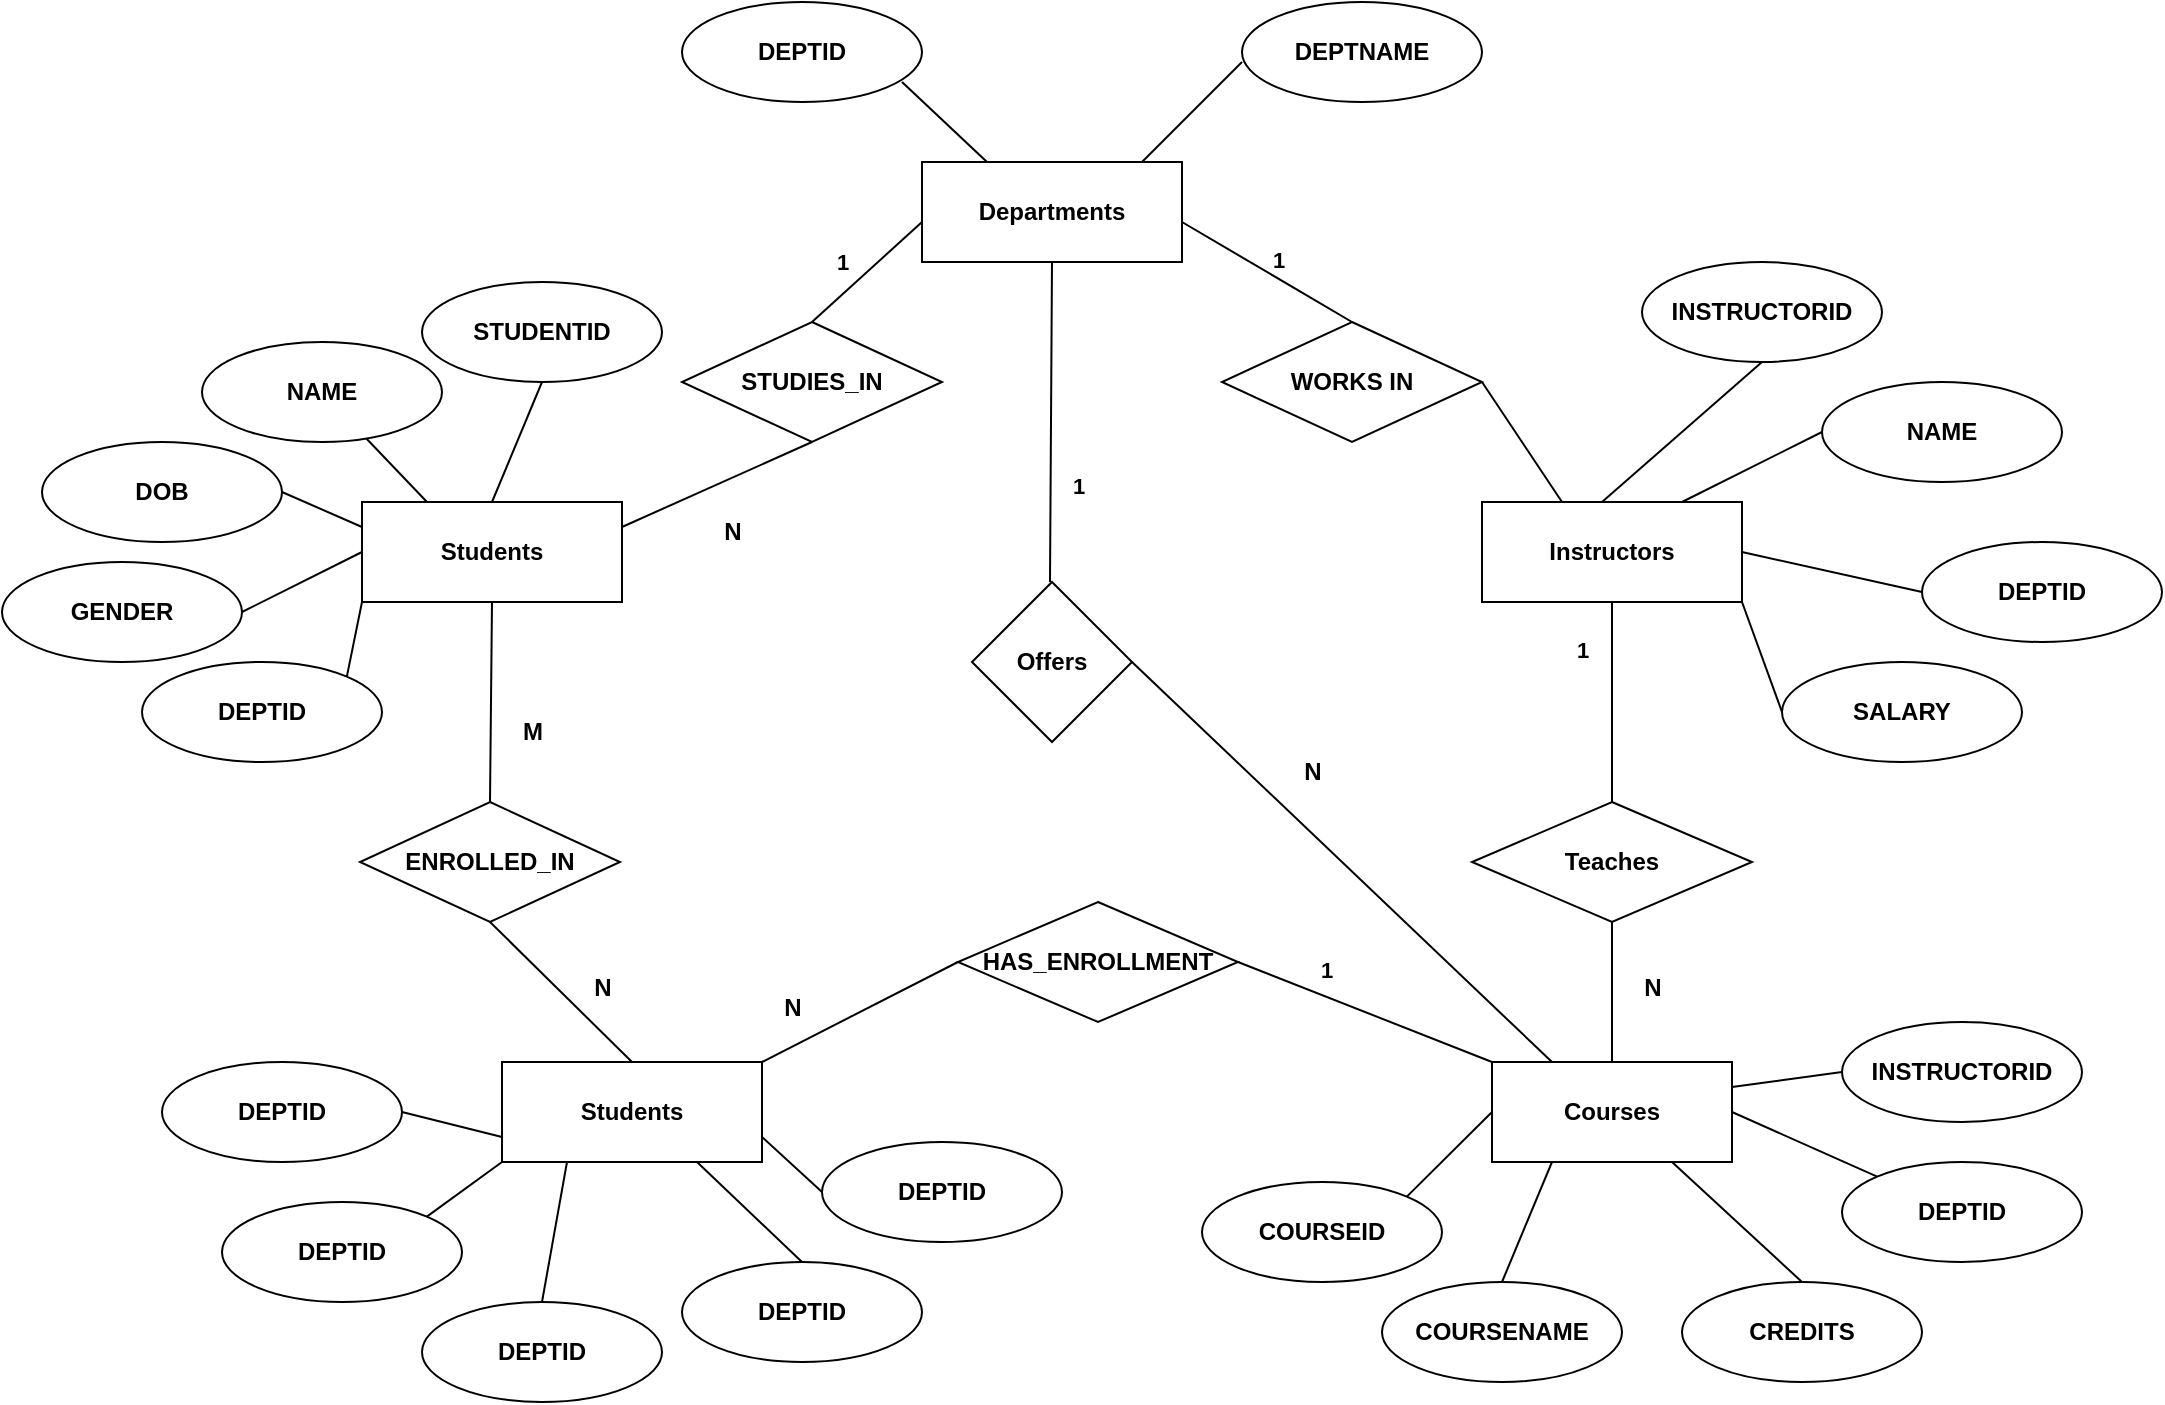 <mxfile version="26.2.12">
  <diagram name="Page-1" id="KDYO7sUvReFHzPup9l66">
    <mxGraphModel dx="3307" dy="2393" grid="1" gridSize="10" guides="1" tooltips="1" connect="1" arrows="1" fold="1" page="1" pageScale="1" pageWidth="850" pageHeight="1100" math="0" shadow="0">
      <root>
        <mxCell id="0" />
        <mxCell id="1" parent="0" />
        <mxCell id="rqfXACrkqsJ0wmnOGuuW-1" value="&lt;b&gt;Departments&lt;/b&gt;" style="rounded=0;whiteSpace=wrap;html=1;" vertex="1" parent="1">
          <mxGeometry x="320" y="70" width="130" height="50" as="geometry" />
        </mxCell>
        <mxCell id="rqfXACrkqsJ0wmnOGuuW-2" value="&lt;b&gt;DEPTNAME&lt;/b&gt;" style="ellipse;whiteSpace=wrap;html=1;" vertex="1" parent="1">
          <mxGeometry x="480" y="-10" width="120" height="50" as="geometry" />
        </mxCell>
        <mxCell id="rqfXACrkqsJ0wmnOGuuW-3" value="" style="endArrow=none;html=1;rounded=0;" edge="1" parent="1">
          <mxGeometry width="50" height="50" relative="1" as="geometry">
            <mxPoint x="430" y="70" as="sourcePoint" />
            <mxPoint x="480" y="20" as="targetPoint" />
          </mxGeometry>
        </mxCell>
        <mxCell id="rqfXACrkqsJ0wmnOGuuW-4" value="&lt;b&gt;DEPTID&lt;/b&gt;" style="ellipse;whiteSpace=wrap;html=1;" vertex="1" parent="1">
          <mxGeometry x="200" y="-10" width="120" height="50" as="geometry" />
        </mxCell>
        <mxCell id="rqfXACrkqsJ0wmnOGuuW-5" value="" style="endArrow=none;html=1;rounded=0;entryX=0.25;entryY=0;entryDx=0;entryDy=0;" edge="1" parent="1" target="rqfXACrkqsJ0wmnOGuuW-1">
          <mxGeometry width="50" height="50" relative="1" as="geometry">
            <mxPoint x="310" y="30" as="sourcePoint" />
            <mxPoint x="360" y="80" as="targetPoint" />
          </mxGeometry>
        </mxCell>
        <mxCell id="rqfXACrkqsJ0wmnOGuuW-6" value="&lt;b&gt;Offers&lt;/b&gt;" style="rhombus;whiteSpace=wrap;html=1;" vertex="1" parent="1">
          <mxGeometry x="345" y="280" width="80" height="80" as="geometry" />
        </mxCell>
        <mxCell id="rqfXACrkqsJ0wmnOGuuW-7" value="" style="endArrow=none;html=1;rounded=0;exitX=0.5;exitY=1;exitDx=0;exitDy=0;" edge="1" parent="1" source="rqfXACrkqsJ0wmnOGuuW-1">
          <mxGeometry width="50" height="50" relative="1" as="geometry">
            <mxPoint x="384.23" y="130" as="sourcePoint" />
            <mxPoint x="384" y="280" as="targetPoint" />
          </mxGeometry>
        </mxCell>
        <mxCell id="rqfXACrkqsJ0wmnOGuuW-8" value="&lt;b&gt;STUDIES_IN&lt;/b&gt;" style="rhombus;whiteSpace=wrap;html=1;" vertex="1" parent="1">
          <mxGeometry x="200" y="150" width="130" height="60" as="geometry" />
        </mxCell>
        <mxCell id="rqfXACrkqsJ0wmnOGuuW-9" value="&lt;b&gt;WORKS IN&lt;/b&gt;" style="rhombus;whiteSpace=wrap;html=1;" vertex="1" parent="1">
          <mxGeometry x="470" y="150" width="130" height="60" as="geometry" />
        </mxCell>
        <mxCell id="rqfXACrkqsJ0wmnOGuuW-10" value="" style="endArrow=none;html=1;rounded=0;exitX=0.5;exitY=0;exitDx=0;exitDy=0;" edge="1" parent="1" source="rqfXACrkqsJ0wmnOGuuW-8">
          <mxGeometry width="50" height="50" relative="1" as="geometry">
            <mxPoint x="260" y="140" as="sourcePoint" />
            <mxPoint x="320" y="100" as="targetPoint" />
          </mxGeometry>
        </mxCell>
        <mxCell id="rqfXACrkqsJ0wmnOGuuW-69" value="&lt;b&gt;1&lt;/b&gt;" style="edgeLabel;html=1;align=center;verticalAlign=middle;resizable=0;points=[];" vertex="1" connectable="0" parent="rqfXACrkqsJ0wmnOGuuW-10">
          <mxGeometry x="0.193" y="4" relative="1" as="geometry">
            <mxPoint x="-15" y="3" as="offset" />
          </mxGeometry>
        </mxCell>
        <mxCell id="rqfXACrkqsJ0wmnOGuuW-11" value="" style="endArrow=none;html=1;rounded=0;entryX=0.5;entryY=0;entryDx=0;entryDy=0;" edge="1" parent="1" target="rqfXACrkqsJ0wmnOGuuW-9">
          <mxGeometry width="50" height="50" relative="1" as="geometry">
            <mxPoint x="450" y="100" as="sourcePoint" />
            <mxPoint x="540" y="150" as="targetPoint" />
          </mxGeometry>
        </mxCell>
        <mxCell id="rqfXACrkqsJ0wmnOGuuW-13" value="&lt;b&gt;Instructors&lt;/b&gt;" style="rounded=0;whiteSpace=wrap;html=1;" vertex="1" parent="1">
          <mxGeometry x="600" y="240" width="130" height="50" as="geometry" />
        </mxCell>
        <mxCell id="rqfXACrkqsJ0wmnOGuuW-14" value="" style="endArrow=none;html=1;rounded=0;" edge="1" parent="1">
          <mxGeometry width="50" height="50" relative="1" as="geometry">
            <mxPoint x="600" y="180" as="sourcePoint" />
            <mxPoint x="640" y="240" as="targetPoint" />
          </mxGeometry>
        </mxCell>
        <mxCell id="rqfXACrkqsJ0wmnOGuuW-15" value="&lt;b&gt;INSTRUCTORID&lt;/b&gt;" style="ellipse;whiteSpace=wrap;html=1;" vertex="1" parent="1">
          <mxGeometry x="680" y="120" width="120" height="50" as="geometry" />
        </mxCell>
        <mxCell id="rqfXACrkqsJ0wmnOGuuW-16" value="&lt;b&gt;NAME&lt;/b&gt;" style="ellipse;whiteSpace=wrap;html=1;" vertex="1" parent="1">
          <mxGeometry x="770" y="180" width="120" height="50" as="geometry" />
        </mxCell>
        <mxCell id="rqfXACrkqsJ0wmnOGuuW-17" value="&lt;b&gt;DEPTID&lt;/b&gt;" style="ellipse;whiteSpace=wrap;html=1;" vertex="1" parent="1">
          <mxGeometry x="820" y="260" width="120" height="50" as="geometry" />
        </mxCell>
        <mxCell id="rqfXACrkqsJ0wmnOGuuW-18" value="&lt;b&gt;SALARY&lt;/b&gt;" style="ellipse;whiteSpace=wrap;html=1;" vertex="1" parent="1">
          <mxGeometry x="750" y="320" width="120" height="50" as="geometry" />
        </mxCell>
        <mxCell id="rqfXACrkqsJ0wmnOGuuW-19" value="" style="endArrow=none;html=1;rounded=0;entryX=0;entryY=0.5;entryDx=0;entryDy=0;exitX=1;exitY=0.5;exitDx=0;exitDy=0;" edge="1" parent="1" source="rqfXACrkqsJ0wmnOGuuW-13" target="rqfXACrkqsJ0wmnOGuuW-17">
          <mxGeometry width="50" height="50" relative="1" as="geometry">
            <mxPoint x="730" y="270" as="sourcePoint" />
            <mxPoint x="780" y="220" as="targetPoint" />
          </mxGeometry>
        </mxCell>
        <mxCell id="rqfXACrkqsJ0wmnOGuuW-20" value="" style="endArrow=none;html=1;rounded=0;exitX=0;exitY=0.5;exitDx=0;exitDy=0;entryX=1;entryY=1;entryDx=0;entryDy=0;" edge="1" parent="1" source="rqfXACrkqsJ0wmnOGuuW-18" target="rqfXACrkqsJ0wmnOGuuW-13">
          <mxGeometry width="50" height="50" relative="1" as="geometry">
            <mxPoint x="660" y="345" as="sourcePoint" />
            <mxPoint x="700" y="320" as="targetPoint" />
          </mxGeometry>
        </mxCell>
        <mxCell id="rqfXACrkqsJ0wmnOGuuW-21" value="" style="endArrow=none;html=1;rounded=0;entryX=0;entryY=0.5;entryDx=0;entryDy=0;" edge="1" parent="1" target="rqfXACrkqsJ0wmnOGuuW-16">
          <mxGeometry width="50" height="50" relative="1" as="geometry">
            <mxPoint x="700" y="240" as="sourcePoint" />
            <mxPoint x="750" y="190" as="targetPoint" />
          </mxGeometry>
        </mxCell>
        <mxCell id="rqfXACrkqsJ0wmnOGuuW-22" value="" style="endArrow=none;html=1;rounded=0;entryX=0.5;entryY=1;entryDx=0;entryDy=0;" edge="1" parent="1" target="rqfXACrkqsJ0wmnOGuuW-15">
          <mxGeometry width="50" height="50" relative="1" as="geometry">
            <mxPoint x="660" y="240" as="sourcePoint" />
            <mxPoint x="710" y="190" as="targetPoint" />
          </mxGeometry>
        </mxCell>
        <mxCell id="rqfXACrkqsJ0wmnOGuuW-23" value="&lt;b&gt;Teaches&lt;/b&gt;" style="rhombus;whiteSpace=wrap;html=1;" vertex="1" parent="1">
          <mxGeometry x="595" y="390" width="140" height="60" as="geometry" />
        </mxCell>
        <mxCell id="rqfXACrkqsJ0wmnOGuuW-24" value="" style="endArrow=none;html=1;rounded=0;exitX=0.5;exitY=0;exitDx=0;exitDy=0;entryX=0.5;entryY=1;entryDx=0;entryDy=0;" edge="1" parent="1" source="rqfXACrkqsJ0wmnOGuuW-23" target="rqfXACrkqsJ0wmnOGuuW-13">
          <mxGeometry width="50" height="50" relative="1" as="geometry">
            <mxPoint x="610" y="350" as="sourcePoint" />
            <mxPoint x="660" y="300" as="targetPoint" />
          </mxGeometry>
        </mxCell>
        <mxCell id="rqfXACrkqsJ0wmnOGuuW-25" value="&lt;b&gt;Courses&lt;/b&gt;" style="rounded=0;whiteSpace=wrap;html=1;" vertex="1" parent="1">
          <mxGeometry x="605" y="520" width="120" height="50" as="geometry" />
        </mxCell>
        <mxCell id="rqfXACrkqsJ0wmnOGuuW-26" value="" style="endArrow=none;html=1;rounded=0;entryX=0.5;entryY=1;entryDx=0;entryDy=0;exitX=0.5;exitY=0;exitDx=0;exitDy=0;" edge="1" parent="1" source="rqfXACrkqsJ0wmnOGuuW-25" target="rqfXACrkqsJ0wmnOGuuW-23">
          <mxGeometry width="50" height="50" relative="1" as="geometry">
            <mxPoint x="610" y="510" as="sourcePoint" />
            <mxPoint x="660" y="460" as="targetPoint" />
          </mxGeometry>
        </mxCell>
        <mxCell id="rqfXACrkqsJ0wmnOGuuW-27" value="&lt;b&gt;COURSEID&lt;/b&gt;" style="ellipse;whiteSpace=wrap;html=1;" vertex="1" parent="1">
          <mxGeometry x="460" y="580" width="120" height="50" as="geometry" />
        </mxCell>
        <mxCell id="rqfXACrkqsJ0wmnOGuuW-28" value="&lt;b&gt;COURSENAME&lt;/b&gt;" style="ellipse;whiteSpace=wrap;html=1;" vertex="1" parent="1">
          <mxGeometry x="550" y="630" width="120" height="50" as="geometry" />
        </mxCell>
        <mxCell id="rqfXACrkqsJ0wmnOGuuW-29" value="&lt;b&gt;CREDITS&lt;/b&gt;" style="ellipse;whiteSpace=wrap;html=1;" vertex="1" parent="1">
          <mxGeometry x="700" y="630" width="120" height="50" as="geometry" />
        </mxCell>
        <mxCell id="rqfXACrkqsJ0wmnOGuuW-30" value="&lt;b&gt;DEPTID&lt;/b&gt;" style="ellipse;whiteSpace=wrap;html=1;" vertex="1" parent="1">
          <mxGeometry x="780" y="570" width="120" height="50" as="geometry" />
        </mxCell>
        <mxCell id="rqfXACrkqsJ0wmnOGuuW-31" value="&lt;b&gt;INSTRUCTORID&lt;/b&gt;" style="ellipse;whiteSpace=wrap;html=1;" vertex="1" parent="1">
          <mxGeometry x="780" y="500" width="120" height="50" as="geometry" />
        </mxCell>
        <mxCell id="rqfXACrkqsJ0wmnOGuuW-32" value="" style="endArrow=none;html=1;rounded=0;entryX=0.25;entryY=1;entryDx=0;entryDy=0;exitX=0.5;exitY=0;exitDx=0;exitDy=0;" edge="1" parent="1" source="rqfXACrkqsJ0wmnOGuuW-28" target="rqfXACrkqsJ0wmnOGuuW-25">
          <mxGeometry width="50" height="50" relative="1" as="geometry">
            <mxPoint x="585" y="630" as="sourcePoint" />
            <mxPoint x="635" y="580" as="targetPoint" />
          </mxGeometry>
        </mxCell>
        <mxCell id="rqfXACrkqsJ0wmnOGuuW-33" value="" style="endArrow=none;html=1;rounded=0;entryX=0.75;entryY=1;entryDx=0;entryDy=0;exitX=0.5;exitY=0;exitDx=0;exitDy=0;" edge="1" parent="1" source="rqfXACrkqsJ0wmnOGuuW-29" target="rqfXACrkqsJ0wmnOGuuW-25">
          <mxGeometry width="50" height="50" relative="1" as="geometry">
            <mxPoint x="685" y="620" as="sourcePoint" />
            <mxPoint x="735" y="570" as="targetPoint" />
          </mxGeometry>
        </mxCell>
        <mxCell id="rqfXACrkqsJ0wmnOGuuW-34" value="" style="endArrow=none;html=1;rounded=0;entryX=1;entryY=0.5;entryDx=0;entryDy=0;exitX=0;exitY=0;exitDx=0;exitDy=0;" edge="1" parent="1" source="rqfXACrkqsJ0wmnOGuuW-30" target="rqfXACrkqsJ0wmnOGuuW-25">
          <mxGeometry width="50" height="50" relative="1" as="geometry">
            <mxPoint x="640" y="820" as="sourcePoint" />
            <mxPoint x="730" y="750" as="targetPoint" />
          </mxGeometry>
        </mxCell>
        <mxCell id="rqfXACrkqsJ0wmnOGuuW-35" value="" style="endArrow=none;html=1;rounded=0;entryX=0;entryY=0.5;entryDx=0;entryDy=0;exitX=1;exitY=0.25;exitDx=0;exitDy=0;" edge="1" parent="1" source="rqfXACrkqsJ0wmnOGuuW-25" target="rqfXACrkqsJ0wmnOGuuW-31">
          <mxGeometry width="50" height="50" relative="1" as="geometry">
            <mxPoint x="480" y="810" as="sourcePoint" />
            <mxPoint x="530" y="760" as="targetPoint" />
          </mxGeometry>
        </mxCell>
        <mxCell id="rqfXACrkqsJ0wmnOGuuW-36" value="" style="endArrow=none;html=1;rounded=0;entryX=0;entryY=0.5;entryDx=0;entryDy=0;exitX=1;exitY=0;exitDx=0;exitDy=0;" edge="1" parent="1" source="rqfXACrkqsJ0wmnOGuuW-27" target="rqfXACrkqsJ0wmnOGuuW-25">
          <mxGeometry width="50" height="50" relative="1" as="geometry">
            <mxPoint x="495" y="575" as="sourcePoint" />
            <mxPoint x="545" y="525" as="targetPoint" />
          </mxGeometry>
        </mxCell>
        <mxCell id="rqfXACrkqsJ0wmnOGuuW-38" value="" style="endArrow=none;html=1;rounded=0;entryX=1;entryY=0.5;entryDx=0;entryDy=0;exitX=0.25;exitY=0;exitDx=0;exitDy=0;" edge="1" parent="1" source="rqfXACrkqsJ0wmnOGuuW-25" target="rqfXACrkqsJ0wmnOGuuW-6">
          <mxGeometry width="50" height="50" relative="1" as="geometry">
            <mxPoint x="390" y="480" as="sourcePoint" />
            <mxPoint x="440" y="430" as="targetPoint" />
          </mxGeometry>
        </mxCell>
        <mxCell id="rqfXACrkqsJ0wmnOGuuW-39" value="&lt;b&gt;Students&lt;/b&gt;" style="rounded=0;whiteSpace=wrap;html=1;" vertex="1" parent="1">
          <mxGeometry x="40" y="240" width="130" height="50" as="geometry" />
        </mxCell>
        <mxCell id="rqfXACrkqsJ0wmnOGuuW-40" value="" style="endArrow=none;html=1;rounded=0;exitX=1;exitY=0.25;exitDx=0;exitDy=0;entryX=0.5;entryY=1;entryDx=0;entryDy=0;" edge="1" parent="1" source="rqfXACrkqsJ0wmnOGuuW-39" target="rqfXACrkqsJ0wmnOGuuW-8">
          <mxGeometry width="50" height="50" relative="1" as="geometry">
            <mxPoint x="190" y="270" as="sourcePoint" />
            <mxPoint x="240" y="220" as="targetPoint" />
          </mxGeometry>
        </mxCell>
        <mxCell id="rqfXACrkqsJ0wmnOGuuW-41" value="&lt;b&gt;STUDENTID&lt;/b&gt;" style="ellipse;whiteSpace=wrap;html=1;" vertex="1" parent="1">
          <mxGeometry x="70" y="130" width="120" height="50" as="geometry" />
        </mxCell>
        <mxCell id="rqfXACrkqsJ0wmnOGuuW-42" value="&lt;b&gt;NAME&lt;/b&gt;" style="ellipse;whiteSpace=wrap;html=1;" vertex="1" parent="1">
          <mxGeometry x="-40" y="160" width="120" height="50" as="geometry" />
        </mxCell>
        <mxCell id="rqfXACrkqsJ0wmnOGuuW-43" value="&lt;b&gt;DOB&lt;/b&gt;" style="ellipse;whiteSpace=wrap;html=1;" vertex="1" parent="1">
          <mxGeometry x="-120" y="210" width="120" height="50" as="geometry" />
        </mxCell>
        <mxCell id="rqfXACrkqsJ0wmnOGuuW-44" value="&lt;b&gt;GENDER&lt;/b&gt;" style="ellipse;whiteSpace=wrap;html=1;" vertex="1" parent="1">
          <mxGeometry x="-140" y="270" width="120" height="50" as="geometry" />
        </mxCell>
        <mxCell id="rqfXACrkqsJ0wmnOGuuW-45" value="&lt;b&gt;DEPTID&lt;/b&gt;" style="ellipse;whiteSpace=wrap;html=1;" vertex="1" parent="1">
          <mxGeometry x="-70" y="320" width="120" height="50" as="geometry" />
        </mxCell>
        <mxCell id="rqfXACrkqsJ0wmnOGuuW-47" value="" style="endArrow=none;html=1;rounded=0;exitX=1;exitY=0;exitDx=0;exitDy=0;entryX=0;entryY=1;entryDx=0;entryDy=0;" edge="1" parent="1" source="rqfXACrkqsJ0wmnOGuuW-45" target="rqfXACrkqsJ0wmnOGuuW-39">
          <mxGeometry width="50" height="50" relative="1" as="geometry">
            <mxPoint x="80" y="400" as="sourcePoint" />
            <mxPoint x="130" y="350" as="targetPoint" />
          </mxGeometry>
        </mxCell>
        <mxCell id="rqfXACrkqsJ0wmnOGuuW-48" value="" style="endArrow=none;html=1;rounded=0;entryX=0;entryY=0.25;entryDx=0;entryDy=0;exitX=1;exitY=0.5;exitDx=0;exitDy=0;" edge="1" parent="1" source="rqfXACrkqsJ0wmnOGuuW-43" target="rqfXACrkqsJ0wmnOGuuW-39">
          <mxGeometry width="50" height="50" relative="1" as="geometry">
            <mxPoint x="150" y="400" as="sourcePoint" />
            <mxPoint x="200" y="350" as="targetPoint" />
          </mxGeometry>
        </mxCell>
        <mxCell id="rqfXACrkqsJ0wmnOGuuW-49" value="" style="endArrow=none;html=1;rounded=0;exitX=0.25;exitY=0;exitDx=0;exitDy=0;" edge="1" parent="1" source="rqfXACrkqsJ0wmnOGuuW-39" target="rqfXACrkqsJ0wmnOGuuW-42">
          <mxGeometry width="50" height="50" relative="1" as="geometry">
            <mxPoint x="160" y="410" as="sourcePoint" />
            <mxPoint x="210" y="360" as="targetPoint" />
          </mxGeometry>
        </mxCell>
        <mxCell id="rqfXACrkqsJ0wmnOGuuW-50" value="" style="endArrow=none;html=1;rounded=0;entryX=0.5;entryY=1;entryDx=0;entryDy=0;exitX=0.5;exitY=0;exitDx=0;exitDy=0;" edge="1" parent="1" source="rqfXACrkqsJ0wmnOGuuW-39" target="rqfXACrkqsJ0wmnOGuuW-41">
          <mxGeometry width="50" height="50" relative="1" as="geometry">
            <mxPoint x="130" y="380" as="sourcePoint" />
            <mxPoint x="180" y="330" as="targetPoint" />
          </mxGeometry>
        </mxCell>
        <mxCell id="rqfXACrkqsJ0wmnOGuuW-51" value="" style="endArrow=none;html=1;rounded=0;entryX=0;entryY=0.5;entryDx=0;entryDy=0;exitX=1;exitY=0.5;exitDx=0;exitDy=0;" edge="1" parent="1" source="rqfXACrkqsJ0wmnOGuuW-44" target="rqfXACrkqsJ0wmnOGuuW-39">
          <mxGeometry width="50" height="50" relative="1" as="geometry">
            <mxPoint x="180" y="430" as="sourcePoint" />
            <mxPoint x="230" y="380" as="targetPoint" />
          </mxGeometry>
        </mxCell>
        <mxCell id="rqfXACrkqsJ0wmnOGuuW-52" value="&lt;b&gt;ENROLLED_IN&lt;/b&gt;" style="rhombus;whiteSpace=wrap;html=1;" vertex="1" parent="1">
          <mxGeometry x="39" y="390" width="130" height="60" as="geometry" />
        </mxCell>
        <mxCell id="rqfXACrkqsJ0wmnOGuuW-53" value="" style="endArrow=none;html=1;rounded=0;entryX=0.5;entryY=1;entryDx=0;entryDy=0;exitX=0.5;exitY=0;exitDx=0;exitDy=0;" edge="1" parent="1" source="rqfXACrkqsJ0wmnOGuuW-52" target="rqfXACrkqsJ0wmnOGuuW-39">
          <mxGeometry width="50" height="50" relative="1" as="geometry">
            <mxPoint x="170" y="380" as="sourcePoint" />
            <mxPoint x="220" y="330" as="targetPoint" />
          </mxGeometry>
        </mxCell>
        <mxCell id="rqfXACrkqsJ0wmnOGuuW-54" value="&lt;b&gt;Students&lt;/b&gt;" style="rounded=0;whiteSpace=wrap;html=1;" vertex="1" parent="1">
          <mxGeometry x="110" y="520" width="130" height="50" as="geometry" />
        </mxCell>
        <mxCell id="rqfXACrkqsJ0wmnOGuuW-55" value="" style="endArrow=none;html=1;rounded=0;entryX=0.5;entryY=1;entryDx=0;entryDy=0;exitX=0.5;exitY=0;exitDx=0;exitDy=0;" edge="1" parent="1" source="rqfXACrkqsJ0wmnOGuuW-54" target="rqfXACrkqsJ0wmnOGuuW-52">
          <mxGeometry width="50" height="50" relative="1" as="geometry">
            <mxPoint x="40" y="530" as="sourcePoint" />
            <mxPoint x="90" y="480" as="targetPoint" />
          </mxGeometry>
        </mxCell>
        <mxCell id="rqfXACrkqsJ0wmnOGuuW-56" value="&lt;b&gt;DEPTID&lt;/b&gt;" style="ellipse;whiteSpace=wrap;html=1;" vertex="1" parent="1">
          <mxGeometry x="70" y="640" width="120" height="50" as="geometry" />
        </mxCell>
        <mxCell id="rqfXACrkqsJ0wmnOGuuW-57" value="&lt;b&gt;DEPTID&lt;/b&gt;" style="ellipse;whiteSpace=wrap;html=1;" vertex="1" parent="1">
          <mxGeometry x="200" y="620" width="120" height="50" as="geometry" />
        </mxCell>
        <mxCell id="rqfXACrkqsJ0wmnOGuuW-58" value="&lt;b&gt;DEPTID&lt;/b&gt;" style="ellipse;whiteSpace=wrap;html=1;" vertex="1" parent="1">
          <mxGeometry x="270" y="560" width="120" height="50" as="geometry" />
        </mxCell>
        <mxCell id="rqfXACrkqsJ0wmnOGuuW-59" value="&lt;b&gt;DEPTID&lt;/b&gt;" style="ellipse;whiteSpace=wrap;html=1;" vertex="1" parent="1">
          <mxGeometry x="-30" y="590" width="120" height="50" as="geometry" />
        </mxCell>
        <mxCell id="rqfXACrkqsJ0wmnOGuuW-60" value="&lt;b&gt;DEPTID&lt;/b&gt;" style="ellipse;whiteSpace=wrap;html=1;" vertex="1" parent="1">
          <mxGeometry x="-60" y="520" width="120" height="50" as="geometry" />
        </mxCell>
        <mxCell id="rqfXACrkqsJ0wmnOGuuW-61" value="" style="endArrow=none;html=1;rounded=0;exitX=1;exitY=0.5;exitDx=0;exitDy=0;entryX=0;entryY=0.75;entryDx=0;entryDy=0;" edge="1" parent="1" source="rqfXACrkqsJ0wmnOGuuW-60" target="rqfXACrkqsJ0wmnOGuuW-54">
          <mxGeometry width="50" height="50" relative="1" as="geometry">
            <mxPoint x="110" y="490" as="sourcePoint" />
            <mxPoint x="160" y="440" as="targetPoint" />
          </mxGeometry>
        </mxCell>
        <mxCell id="rqfXACrkqsJ0wmnOGuuW-62" value="" style="endArrow=none;html=1;rounded=0;entryX=0;entryY=1;entryDx=0;entryDy=0;exitX=1;exitY=0;exitDx=0;exitDy=0;" edge="1" parent="1" source="rqfXACrkqsJ0wmnOGuuW-59" target="rqfXACrkqsJ0wmnOGuuW-54">
          <mxGeometry width="50" height="50" relative="1" as="geometry">
            <mxPoint x="-30" y="740" as="sourcePoint" />
            <mxPoint x="20" y="690" as="targetPoint" />
          </mxGeometry>
        </mxCell>
        <mxCell id="rqfXACrkqsJ0wmnOGuuW-63" value="" style="endArrow=none;html=1;rounded=0;entryX=0.25;entryY=1;entryDx=0;entryDy=0;exitX=0.5;exitY=0;exitDx=0;exitDy=0;" edge="1" parent="1" source="rqfXACrkqsJ0wmnOGuuW-56" target="rqfXACrkqsJ0wmnOGuuW-54">
          <mxGeometry width="50" height="50" relative="1" as="geometry">
            <mxPoint x="110" y="630" as="sourcePoint" />
            <mxPoint x="160" y="580" as="targetPoint" />
          </mxGeometry>
        </mxCell>
        <mxCell id="rqfXACrkqsJ0wmnOGuuW-64" value="" style="endArrow=none;html=1;rounded=0;entryX=0.75;entryY=1;entryDx=0;entryDy=0;exitX=0.5;exitY=0;exitDx=0;exitDy=0;" edge="1" parent="1" source="rqfXACrkqsJ0wmnOGuuW-57" target="rqfXACrkqsJ0wmnOGuuW-54">
          <mxGeometry width="50" height="50" relative="1" as="geometry">
            <mxPoint x="190" y="630" as="sourcePoint" />
            <mxPoint x="240" y="580" as="targetPoint" />
          </mxGeometry>
        </mxCell>
        <mxCell id="rqfXACrkqsJ0wmnOGuuW-65" value="" style="endArrow=none;html=1;rounded=0;exitX=1;exitY=0.75;exitDx=0;exitDy=0;entryX=0;entryY=0.5;entryDx=0;entryDy=0;" edge="1" parent="1" source="rqfXACrkqsJ0wmnOGuuW-54" target="rqfXACrkqsJ0wmnOGuuW-58">
          <mxGeometry width="50" height="50" relative="1" as="geometry">
            <mxPoint x="260" y="480" as="sourcePoint" />
            <mxPoint x="310" y="430" as="targetPoint" />
          </mxGeometry>
        </mxCell>
        <mxCell id="rqfXACrkqsJ0wmnOGuuW-66" value="&lt;b&gt;HAS_ENROLLMENT&lt;/b&gt;" style="rhombus;whiteSpace=wrap;html=1;" vertex="1" parent="1">
          <mxGeometry x="338" y="440" width="140" height="60" as="geometry" />
        </mxCell>
        <mxCell id="rqfXACrkqsJ0wmnOGuuW-67" value="" style="endArrow=none;html=1;rounded=0;exitX=1;exitY=0;exitDx=0;exitDy=0;entryX=0;entryY=0.5;entryDx=0;entryDy=0;" edge="1" parent="1" source="rqfXACrkqsJ0wmnOGuuW-54" target="rqfXACrkqsJ0wmnOGuuW-66">
          <mxGeometry width="50" height="50" relative="1" as="geometry">
            <mxPoint x="190" y="500" as="sourcePoint" />
            <mxPoint x="240" y="450" as="targetPoint" />
          </mxGeometry>
        </mxCell>
        <mxCell id="rqfXACrkqsJ0wmnOGuuW-68" value="" style="endArrow=none;html=1;rounded=0;entryX=0;entryY=0;entryDx=0;entryDy=0;exitX=1;exitY=0.5;exitDx=0;exitDy=0;" edge="1" parent="1" source="rqfXACrkqsJ0wmnOGuuW-66" target="rqfXACrkqsJ0wmnOGuuW-25">
          <mxGeometry width="50" height="50" relative="1" as="geometry">
            <mxPoint x="420" y="580" as="sourcePoint" />
            <mxPoint x="470" y="530" as="targetPoint" />
          </mxGeometry>
        </mxCell>
        <mxCell id="rqfXACrkqsJ0wmnOGuuW-70" value="&lt;b&gt;1&lt;/b&gt;" style="edgeLabel;html=1;align=center;verticalAlign=middle;resizable=0;points=[];" vertex="1" connectable="0" parent="1">
          <mxGeometry x="289.867" y="130.443" as="geometry">
            <mxPoint x="360" y="183" as="offset" />
          </mxGeometry>
        </mxCell>
        <mxCell id="rqfXACrkqsJ0wmnOGuuW-71" value="&lt;b&gt;1&lt;/b&gt;" style="edgeLabel;html=1;align=center;verticalAlign=middle;resizable=0;points=[];" vertex="1" connectable="0" parent="1">
          <mxGeometry x="299.867" y="140.443" as="geometry">
            <mxPoint x="198" y="-22" as="offset" />
          </mxGeometry>
        </mxCell>
        <mxCell id="rqfXACrkqsJ0wmnOGuuW-72" value="&lt;b&gt;1&lt;/b&gt;" style="edgeLabel;html=1;align=center;verticalAlign=middle;resizable=0;points=[];" vertex="1" connectable="0" parent="1">
          <mxGeometry x="259.997" y="170.003" as="geometry">
            <mxPoint x="138" y="62" as="offset" />
          </mxGeometry>
        </mxCell>
        <mxCell id="rqfXACrkqsJ0wmnOGuuW-75" value="&lt;b&gt;1&lt;/b&gt;" style="edgeLabel;html=1;align=center;verticalAlign=middle;resizable=0;points=[];" vertex="1" connectable="0" parent="1">
          <mxGeometry x="337.997" y="170.443" as="geometry">
            <mxPoint x="184" y="303" as="offset" />
          </mxGeometry>
        </mxCell>
        <mxCell id="rqfXACrkqsJ0wmnOGuuW-76" value="&lt;b&gt;M&lt;/b&gt;" style="text;html=1;align=center;verticalAlign=middle;resizable=0;points=[];autosize=1;strokeColor=none;fillColor=none;" vertex="1" parent="1">
          <mxGeometry x="110" y="340" width="30" height="30" as="geometry" />
        </mxCell>
        <mxCell id="rqfXACrkqsJ0wmnOGuuW-77" value="&lt;b&gt;N&lt;/b&gt;" style="text;html=1;align=center;verticalAlign=middle;resizable=0;points=[];autosize=1;strokeColor=none;fillColor=none;" vertex="1" parent="1">
          <mxGeometry x="145" y="468" width="30" height="30" as="geometry" />
        </mxCell>
        <mxCell id="rqfXACrkqsJ0wmnOGuuW-78" value="&lt;b&gt;N&lt;/b&gt;" style="text;html=1;align=center;verticalAlign=middle;resizable=0;points=[];autosize=1;strokeColor=none;fillColor=none;" vertex="1" parent="1">
          <mxGeometry x="210" y="240" width="30" height="30" as="geometry" />
        </mxCell>
        <mxCell id="rqfXACrkqsJ0wmnOGuuW-79" value="&lt;b&gt;N&lt;/b&gt;" style="text;html=1;align=center;verticalAlign=middle;resizable=0;points=[];autosize=1;strokeColor=none;fillColor=none;" vertex="1" parent="1">
          <mxGeometry x="240" y="478" width="30" height="30" as="geometry" />
        </mxCell>
        <mxCell id="rqfXACrkqsJ0wmnOGuuW-80" value="&lt;b&gt;N&lt;/b&gt;" style="text;html=1;align=center;verticalAlign=middle;resizable=0;points=[];autosize=1;strokeColor=none;fillColor=none;" vertex="1" parent="1">
          <mxGeometry x="670" y="468" width="30" height="30" as="geometry" />
        </mxCell>
        <mxCell id="rqfXACrkqsJ0wmnOGuuW-81" value="&lt;b&gt;N&lt;/b&gt;" style="text;html=1;align=center;verticalAlign=middle;resizable=0;points=[];autosize=1;strokeColor=none;fillColor=none;" vertex="1" parent="1">
          <mxGeometry x="500" y="360" width="30" height="30" as="geometry" />
        </mxCell>
      </root>
    </mxGraphModel>
  </diagram>
</mxfile>
